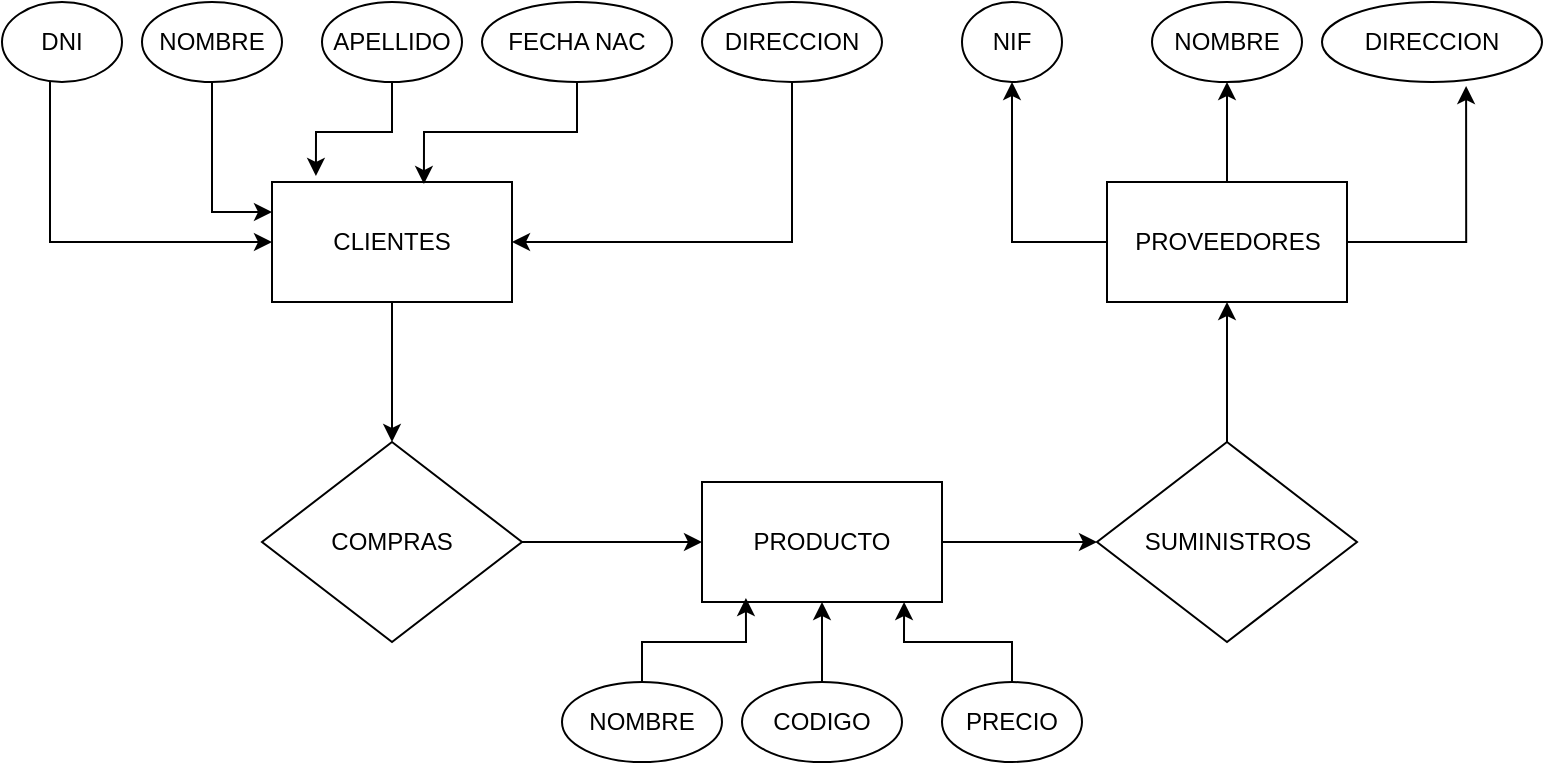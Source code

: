 <mxfile version="21.6.8" type="github">
  <diagram name="Página-1" id="tbJfOY0QZMWdV_k2K9B6">
    <mxGraphModel dx="1257" dy="637" grid="1" gridSize="10" guides="1" tooltips="1" connect="1" arrows="1" fold="1" page="1" pageScale="1" pageWidth="827" pageHeight="1169" math="0" shadow="0">
      <root>
        <mxCell id="0" />
        <mxCell id="1" parent="0" />
        <mxCell id="V9E2PPztvpvMmFJ_rLtC-24" style="edgeStyle=orthogonalEdgeStyle;rounded=0;orthogonalLoop=1;jettySize=auto;html=1;" edge="1" parent="1" source="V9E2PPztvpvMmFJ_rLtC-1" target="V9E2PPztvpvMmFJ_rLtC-4">
          <mxGeometry relative="1" as="geometry" />
        </mxCell>
        <mxCell id="V9E2PPztvpvMmFJ_rLtC-1" value="CLIENTES" style="rounded=0;whiteSpace=wrap;html=1;" vertex="1" parent="1">
          <mxGeometry x="155" y="210" width="120" height="60" as="geometry" />
        </mxCell>
        <mxCell id="V9E2PPztvpvMmFJ_rLtC-29" style="edgeStyle=orthogonalEdgeStyle;rounded=0;orthogonalLoop=1;jettySize=auto;html=1;entryX=0;entryY=0.5;entryDx=0;entryDy=0;" edge="1" parent="1" source="V9E2PPztvpvMmFJ_rLtC-2" target="V9E2PPztvpvMmFJ_rLtC-5">
          <mxGeometry relative="1" as="geometry" />
        </mxCell>
        <mxCell id="V9E2PPztvpvMmFJ_rLtC-2" value="PRODUCTO" style="rounded=0;whiteSpace=wrap;html=1;" vertex="1" parent="1">
          <mxGeometry x="370" y="360" width="120" height="60" as="geometry" />
        </mxCell>
        <mxCell id="V9E2PPztvpvMmFJ_rLtC-31" style="edgeStyle=orthogonalEdgeStyle;rounded=0;orthogonalLoop=1;jettySize=auto;html=1;entryX=0.5;entryY=1;entryDx=0;entryDy=0;" edge="1" parent="1" source="V9E2PPztvpvMmFJ_rLtC-3" target="V9E2PPztvpvMmFJ_rLtC-15">
          <mxGeometry relative="1" as="geometry" />
        </mxCell>
        <mxCell id="V9E2PPztvpvMmFJ_rLtC-32" style="edgeStyle=orthogonalEdgeStyle;rounded=0;orthogonalLoop=1;jettySize=auto;html=1;entryX=0.5;entryY=1;entryDx=0;entryDy=0;" edge="1" parent="1" source="V9E2PPztvpvMmFJ_rLtC-3" target="V9E2PPztvpvMmFJ_rLtC-16">
          <mxGeometry relative="1" as="geometry" />
        </mxCell>
        <mxCell id="V9E2PPztvpvMmFJ_rLtC-33" style="edgeStyle=orthogonalEdgeStyle;rounded=0;orthogonalLoop=1;jettySize=auto;html=1;entryX=0.655;entryY=1.05;entryDx=0;entryDy=0;entryPerimeter=0;exitX=1;exitY=0.5;exitDx=0;exitDy=0;" edge="1" parent="1" source="V9E2PPztvpvMmFJ_rLtC-3" target="V9E2PPztvpvMmFJ_rLtC-14">
          <mxGeometry relative="1" as="geometry" />
        </mxCell>
        <mxCell id="V9E2PPztvpvMmFJ_rLtC-3" value="PROVEEDORES" style="rounded=0;whiteSpace=wrap;html=1;" vertex="1" parent="1">
          <mxGeometry x="572.5" y="210" width="120" height="60" as="geometry" />
        </mxCell>
        <mxCell id="V9E2PPztvpvMmFJ_rLtC-25" style="edgeStyle=orthogonalEdgeStyle;rounded=0;orthogonalLoop=1;jettySize=auto;html=1;entryX=0;entryY=0.5;entryDx=0;entryDy=0;" edge="1" parent="1" source="V9E2PPztvpvMmFJ_rLtC-4" target="V9E2PPztvpvMmFJ_rLtC-2">
          <mxGeometry relative="1" as="geometry" />
        </mxCell>
        <mxCell id="V9E2PPztvpvMmFJ_rLtC-4" value="COMPRAS" style="rhombus;whiteSpace=wrap;html=1;" vertex="1" parent="1">
          <mxGeometry x="150" y="340" width="130" height="100" as="geometry" />
        </mxCell>
        <mxCell id="V9E2PPztvpvMmFJ_rLtC-30" style="edgeStyle=orthogonalEdgeStyle;rounded=0;orthogonalLoop=1;jettySize=auto;html=1;entryX=0.5;entryY=1;entryDx=0;entryDy=0;" edge="1" parent="1" source="V9E2PPztvpvMmFJ_rLtC-5" target="V9E2PPztvpvMmFJ_rLtC-3">
          <mxGeometry relative="1" as="geometry" />
        </mxCell>
        <mxCell id="V9E2PPztvpvMmFJ_rLtC-5" value="SUMINISTROS" style="rhombus;whiteSpace=wrap;html=1;" vertex="1" parent="1">
          <mxGeometry x="567.5" y="340" width="130" height="100" as="geometry" />
        </mxCell>
        <mxCell id="V9E2PPztvpvMmFJ_rLtC-19" style="edgeStyle=orthogonalEdgeStyle;rounded=0;orthogonalLoop=1;jettySize=auto;html=1;entryX=0;entryY=0.5;entryDx=0;entryDy=0;exitX=0.4;exitY=1;exitDx=0;exitDy=0;exitPerimeter=0;" edge="1" parent="1" source="V9E2PPztvpvMmFJ_rLtC-6" target="V9E2PPztvpvMmFJ_rLtC-1">
          <mxGeometry relative="1" as="geometry" />
        </mxCell>
        <mxCell id="V9E2PPztvpvMmFJ_rLtC-6" value="DNI" style="ellipse;whiteSpace=wrap;html=1;" vertex="1" parent="1">
          <mxGeometry x="20" y="120" width="60" height="40" as="geometry" />
        </mxCell>
        <mxCell id="V9E2PPztvpvMmFJ_rLtC-20" style="edgeStyle=orthogonalEdgeStyle;rounded=0;orthogonalLoop=1;jettySize=auto;html=1;entryX=0;entryY=0.25;entryDx=0;entryDy=0;" edge="1" parent="1" source="V9E2PPztvpvMmFJ_rLtC-7" target="V9E2PPztvpvMmFJ_rLtC-1">
          <mxGeometry relative="1" as="geometry" />
        </mxCell>
        <mxCell id="V9E2PPztvpvMmFJ_rLtC-7" value="NOMBRE" style="ellipse;whiteSpace=wrap;html=1;" vertex="1" parent="1">
          <mxGeometry x="90" y="120" width="70" height="40" as="geometry" />
        </mxCell>
        <mxCell id="V9E2PPztvpvMmFJ_rLtC-21" style="edgeStyle=orthogonalEdgeStyle;rounded=0;orthogonalLoop=1;jettySize=auto;html=1;entryX=0.183;entryY=-0.05;entryDx=0;entryDy=0;entryPerimeter=0;" edge="1" parent="1" source="V9E2PPztvpvMmFJ_rLtC-8" target="V9E2PPztvpvMmFJ_rLtC-1">
          <mxGeometry relative="1" as="geometry" />
        </mxCell>
        <mxCell id="V9E2PPztvpvMmFJ_rLtC-8" value="APELLIDO" style="ellipse;whiteSpace=wrap;html=1;" vertex="1" parent="1">
          <mxGeometry x="180" y="120" width="70" height="40" as="geometry" />
        </mxCell>
        <mxCell id="V9E2PPztvpvMmFJ_rLtC-23" style="edgeStyle=orthogonalEdgeStyle;rounded=0;orthogonalLoop=1;jettySize=auto;html=1;entryX=1;entryY=0.5;entryDx=0;entryDy=0;exitX=0.5;exitY=1;exitDx=0;exitDy=0;" edge="1" parent="1" source="V9E2PPztvpvMmFJ_rLtC-9" target="V9E2PPztvpvMmFJ_rLtC-1">
          <mxGeometry relative="1" as="geometry" />
        </mxCell>
        <mxCell id="V9E2PPztvpvMmFJ_rLtC-9" value="DIRECCION" style="ellipse;whiteSpace=wrap;html=1;" vertex="1" parent="1">
          <mxGeometry x="370" y="120" width="90" height="40" as="geometry" />
        </mxCell>
        <mxCell id="V9E2PPztvpvMmFJ_rLtC-22" style="edgeStyle=orthogonalEdgeStyle;rounded=0;orthogonalLoop=1;jettySize=auto;html=1;entryX=0.633;entryY=0.017;entryDx=0;entryDy=0;entryPerimeter=0;" edge="1" parent="1" source="V9E2PPztvpvMmFJ_rLtC-10" target="V9E2PPztvpvMmFJ_rLtC-1">
          <mxGeometry relative="1" as="geometry" />
        </mxCell>
        <mxCell id="V9E2PPztvpvMmFJ_rLtC-10" value="FECHA NAC" style="ellipse;whiteSpace=wrap;html=1;" vertex="1" parent="1">
          <mxGeometry x="260" y="120" width="95" height="40" as="geometry" />
        </mxCell>
        <mxCell id="V9E2PPztvpvMmFJ_rLtC-26" style="edgeStyle=orthogonalEdgeStyle;rounded=0;orthogonalLoop=1;jettySize=auto;html=1;entryX=0.183;entryY=0.967;entryDx=0;entryDy=0;entryPerimeter=0;" edge="1" parent="1" source="V9E2PPztvpvMmFJ_rLtC-11" target="V9E2PPztvpvMmFJ_rLtC-2">
          <mxGeometry relative="1" as="geometry" />
        </mxCell>
        <mxCell id="V9E2PPztvpvMmFJ_rLtC-11" value="NOMBRE" style="ellipse;whiteSpace=wrap;html=1;" vertex="1" parent="1">
          <mxGeometry x="300" y="460" width="80" height="40" as="geometry" />
        </mxCell>
        <mxCell id="V9E2PPztvpvMmFJ_rLtC-27" style="edgeStyle=orthogonalEdgeStyle;rounded=0;orthogonalLoop=1;jettySize=auto;html=1;" edge="1" parent="1" source="V9E2PPztvpvMmFJ_rLtC-12" target="V9E2PPztvpvMmFJ_rLtC-2">
          <mxGeometry relative="1" as="geometry" />
        </mxCell>
        <mxCell id="V9E2PPztvpvMmFJ_rLtC-12" value="CODIGO" style="ellipse;whiteSpace=wrap;html=1;" vertex="1" parent="1">
          <mxGeometry x="390" y="460" width="80" height="40" as="geometry" />
        </mxCell>
        <mxCell id="V9E2PPztvpvMmFJ_rLtC-28" style="edgeStyle=orthogonalEdgeStyle;rounded=0;orthogonalLoop=1;jettySize=auto;html=1;entryX=0.842;entryY=1;entryDx=0;entryDy=0;entryPerimeter=0;" edge="1" parent="1" source="V9E2PPztvpvMmFJ_rLtC-13" target="V9E2PPztvpvMmFJ_rLtC-2">
          <mxGeometry relative="1" as="geometry" />
        </mxCell>
        <mxCell id="V9E2PPztvpvMmFJ_rLtC-13" value="PRECIO" style="ellipse;whiteSpace=wrap;html=1;" vertex="1" parent="1">
          <mxGeometry x="490" y="460" width="70" height="40" as="geometry" />
        </mxCell>
        <mxCell id="V9E2PPztvpvMmFJ_rLtC-14" value="DIRECCION" style="ellipse;whiteSpace=wrap;html=1;" vertex="1" parent="1">
          <mxGeometry x="680" y="120" width="110" height="40" as="geometry" />
        </mxCell>
        <mxCell id="V9E2PPztvpvMmFJ_rLtC-15" value="NIF" style="ellipse;whiteSpace=wrap;html=1;" vertex="1" parent="1">
          <mxGeometry x="500" y="120" width="50" height="40" as="geometry" />
        </mxCell>
        <mxCell id="V9E2PPztvpvMmFJ_rLtC-16" value="NOMBRE" style="ellipse;whiteSpace=wrap;html=1;" vertex="1" parent="1">
          <mxGeometry x="595" y="120" width="75" height="40" as="geometry" />
        </mxCell>
      </root>
    </mxGraphModel>
  </diagram>
</mxfile>
